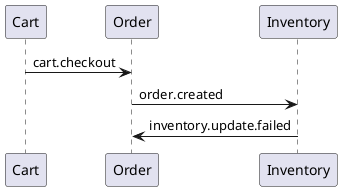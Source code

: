 @startuml checkout-inventory-failed
Cart -> Order: cart.checkout
Order -> Inventory: order.created
Inventory -> Order: inventory.update.failed
@enduml